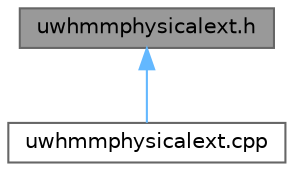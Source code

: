 digraph "uwhmmphysicalext.h"
{
 // LATEX_PDF_SIZE
  bgcolor="transparent";
  edge [fontname=Helvetica,fontsize=10,labelfontname=Helvetica,labelfontsize=10];
  node [fontname=Helvetica,fontsize=10,shape=box,height=0.2,width=0.4];
  Node1 [id="Node000001",label="uwhmmphysicalext.h",height=0.2,width=0.4,color="gray40", fillcolor="grey60", style="filled", fontcolor="black",tooltip="Definition of UwHMMPhysicalExt class."];
  Node1 -> Node2 [id="edge1_Node000001_Node000002",dir="back",color="steelblue1",style="solid",tooltip=" "];
  Node2 [id="Node000002",label="uwhmmphysicalext.cpp",height=0.2,width=0.4,color="grey40", fillcolor="white", style="filled",URL="$uwhmmphysicalext_8cpp.html",tooltip="Implementation of UnderwaterHMMPhysicalExt class."];
}

